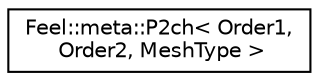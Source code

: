 digraph "Graphical Class Hierarchy"
{
 // LATEX_PDF_SIZE
  edge [fontname="Helvetica",fontsize="10",labelfontname="Helvetica",labelfontsize="10"];
  node [fontname="Helvetica",fontsize="10",shape=record];
  rankdir="LR";
  Node0 [label="Feel::meta::P2ch\< Order1,\l Order2, MeshType \>",height=0.2,width=0.4,color="black", fillcolor="white", style="filled",URL="$structFeel_1_1meta_1_1P2ch.html",tooltip=" "];
}
